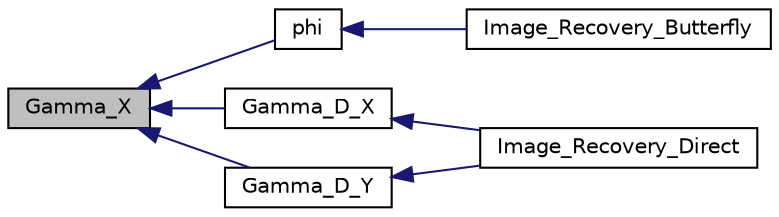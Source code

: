 digraph "Gamma_X"
{
  edge [fontname="Helvetica",fontsize="10",labelfontname="Helvetica",labelfontsize="10"];
  node [fontname="Helvetica",fontsize="10",shape=record];
  rankdir="LR";
  Node6 [label="Gamma_X",height=0.2,width=0.4,color="black", fillcolor="grey75", style="filled", fontcolor="black"];
  Node6 -> Node7 [dir="back",color="midnightblue",fontsize="10",style="solid"];
  Node7 [label="phi",height=0.2,width=0.4,color="black", fillcolor="white", style="filled",URL="$_target___generator_2_prototypes_8h.html#a748e17292f693395243fe998c44ed79f"];
  Node7 -> Node8 [dir="back",color="midnightblue",fontsize="10",style="solid"];
  Node8 [label="Image_Recovery_Butterfly",height=0.2,width=0.4,color="black", fillcolor="white", style="filled",URL="$_image___recovery_8h.html#a8f37a34ded6bb41f2a734c1218ef0dc7"];
  Node6 -> Node9 [dir="back",color="midnightblue",fontsize="10",style="solid"];
  Node9 [label="Gamma_D_X",height=0.2,width=0.4,color="black", fillcolor="white", style="filled",URL="$_target___generator_2_prototypes_8h.html#ab10ccfd523ca128057e75d95bd0897e6"];
  Node9 -> Node10 [dir="back",color="midnightblue",fontsize="10",style="solid"];
  Node10 [label="Image_Recovery_Direct",height=0.2,width=0.4,color="black", fillcolor="white", style="filled",URL="$_image___recovery_8h.html#a15a2b54cb9d8aa4d5abd90802b1bc34c"];
  Node6 -> Node11 [dir="back",color="midnightblue",fontsize="10",style="solid"];
  Node11 [label="Gamma_D_Y",height=0.2,width=0.4,color="black", fillcolor="white", style="filled",URL="$_target___generator_2_prototypes_8h.html#a565266436efe544e627ee991647892ce"];
  Node11 -> Node10 [dir="back",color="midnightblue",fontsize="10",style="solid"];
}
